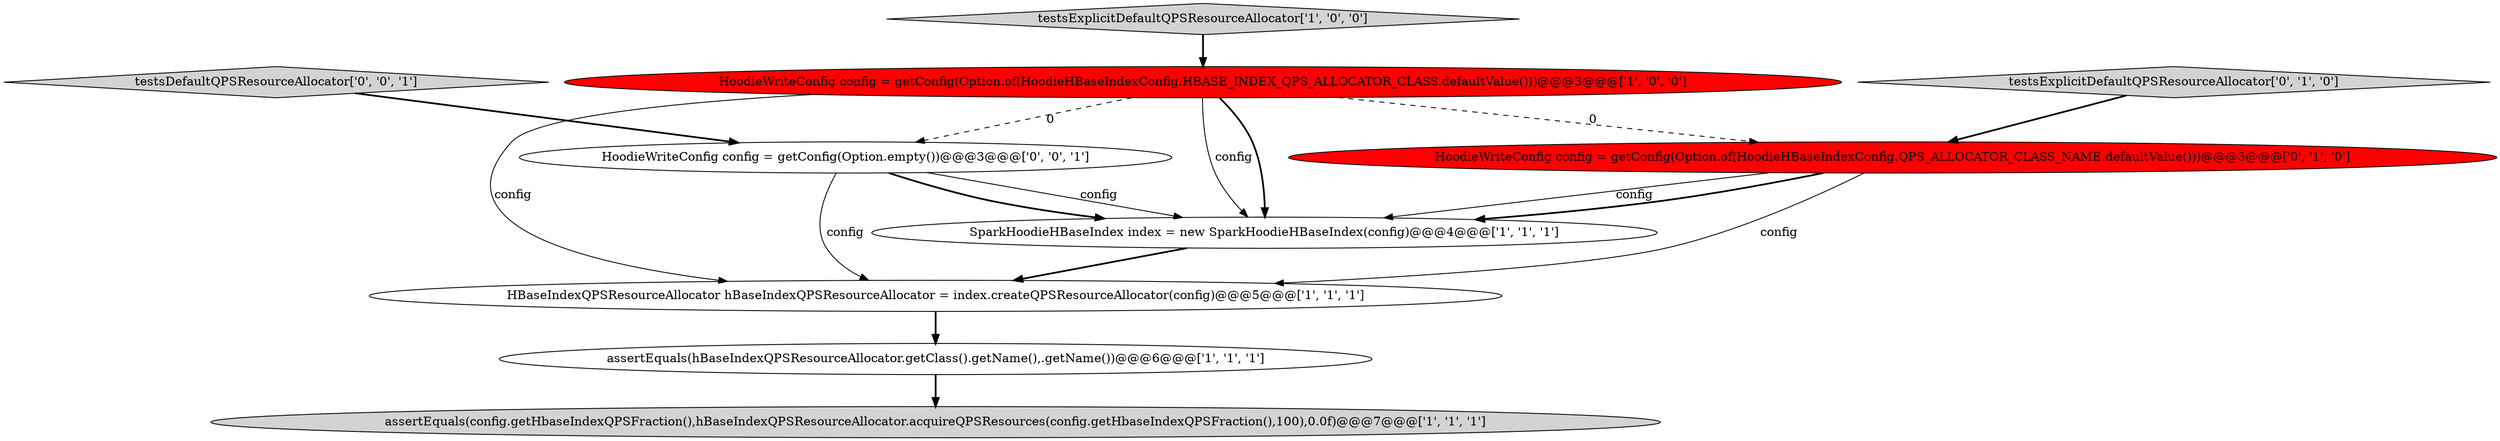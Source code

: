 digraph {
3 [style = filled, label = "assertEquals(config.getHbaseIndexQPSFraction(),hBaseIndexQPSResourceAllocator.acquireQPSResources(config.getHbaseIndexQPSFraction(),100),0.0f)@@@7@@@['1', '1', '1']", fillcolor = lightgray, shape = ellipse image = "AAA0AAABBB1BBB"];
8 [style = filled, label = "HoodieWriteConfig config = getConfig(Option.empty())@@@3@@@['0', '0', '1']", fillcolor = white, shape = ellipse image = "AAA0AAABBB3BBB"];
6 [style = filled, label = "testsExplicitDefaultQPSResourceAllocator['0', '1', '0']", fillcolor = lightgray, shape = diamond image = "AAA0AAABBB2BBB"];
2 [style = filled, label = "SparkHoodieHBaseIndex index = new SparkHoodieHBaseIndex(config)@@@4@@@['1', '1', '1']", fillcolor = white, shape = ellipse image = "AAA0AAABBB1BBB"];
0 [style = filled, label = "HBaseIndexQPSResourceAllocator hBaseIndexQPSResourceAllocator = index.createQPSResourceAllocator(config)@@@5@@@['1', '1', '1']", fillcolor = white, shape = ellipse image = "AAA0AAABBB1BBB"];
7 [style = filled, label = "HoodieWriteConfig config = getConfig(Option.of(HoodieHBaseIndexConfig.QPS_ALLOCATOR_CLASS_NAME.defaultValue()))@@@3@@@['0', '1', '0']", fillcolor = red, shape = ellipse image = "AAA1AAABBB2BBB"];
1 [style = filled, label = "assertEquals(hBaseIndexQPSResourceAllocator.getClass().getName(),.getName())@@@6@@@['1', '1', '1']", fillcolor = white, shape = ellipse image = "AAA0AAABBB1BBB"];
4 [style = filled, label = "HoodieWriteConfig config = getConfig(Option.of(HoodieHBaseIndexConfig.HBASE_INDEX_QPS_ALLOCATOR_CLASS.defaultValue()))@@@3@@@['1', '0', '0']", fillcolor = red, shape = ellipse image = "AAA1AAABBB1BBB"];
5 [style = filled, label = "testsExplicitDefaultQPSResourceAllocator['1', '0', '0']", fillcolor = lightgray, shape = diamond image = "AAA0AAABBB1BBB"];
9 [style = filled, label = "testsDefaultQPSResourceAllocator['0', '0', '1']", fillcolor = lightgray, shape = diamond image = "AAA0AAABBB3BBB"];
1->3 [style = bold, label=""];
4->0 [style = solid, label="config"];
7->0 [style = solid, label="config"];
2->0 [style = bold, label=""];
4->2 [style = solid, label="config"];
4->2 [style = bold, label=""];
7->2 [style = solid, label="config"];
8->0 [style = solid, label="config"];
6->7 [style = bold, label=""];
8->2 [style = bold, label=""];
9->8 [style = bold, label=""];
8->2 [style = solid, label="config"];
7->2 [style = bold, label=""];
0->1 [style = bold, label=""];
4->7 [style = dashed, label="0"];
5->4 [style = bold, label=""];
4->8 [style = dashed, label="0"];
}
